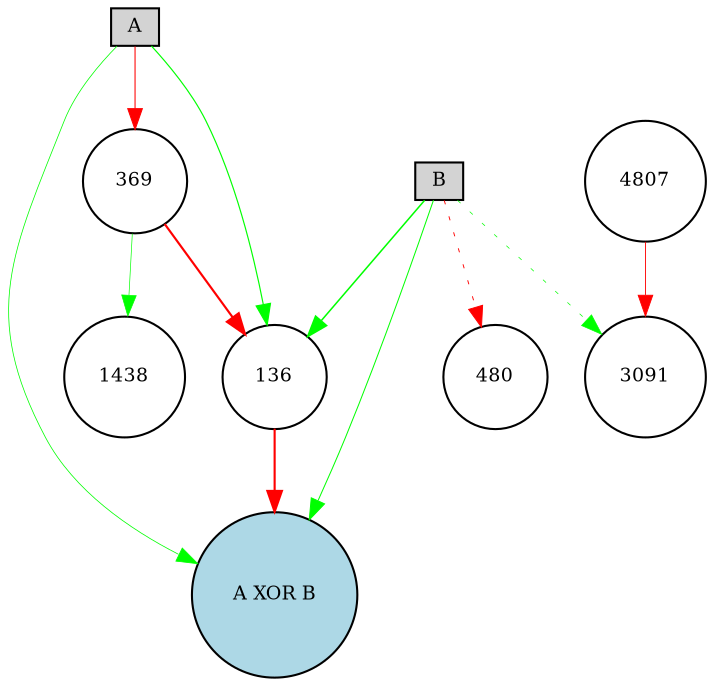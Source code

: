 digraph {
	node [fontsize=9 height=0.2 shape=circle width=0.2]
	A [fillcolor=lightgray shape=box style=filled]
	B [fillcolor=lightgray shape=box style=filled]
	"A XOR B" [fillcolor=lightblue style=filled]
	480 [fillcolor=white style=filled]
	4807 [fillcolor=white style=filled]
	136 [fillcolor=white style=filled]
	369 [fillcolor=white style=filled]
	3091 [fillcolor=white style=filled]
	1438 [fillcolor=white style=filled]
	136 -> "A XOR B" [color=red penwidth=1.0199283886666635 style=solid]
	A -> 369 [color=red penwidth=0.5054009717179131 style=solid]
	369 -> 136 [color=red penwidth=1.0344463559556687 style=solid]
	B -> 136 [color=green penwidth=0.7361727504985704 style=solid]
	369 -> 1438 [color=green penwidth=0.3283721185111426 style=solid]
	B -> 480 [color=red penwidth=0.44455463649391624 style=dotted]
	B -> 3091 [color=green penwidth=0.3353372364837476 style=dotted]
	A -> 136 [color=green penwidth=0.5614333280323058 style=solid]
	4807 -> 3091 [color=red penwidth=0.43398243683062854 style=solid]
	A -> "A XOR B" [color=green penwidth=0.3671578075132751 style=solid]
	B -> "A XOR B" [color=green penwidth=0.48319397243437445 style=solid]
}
